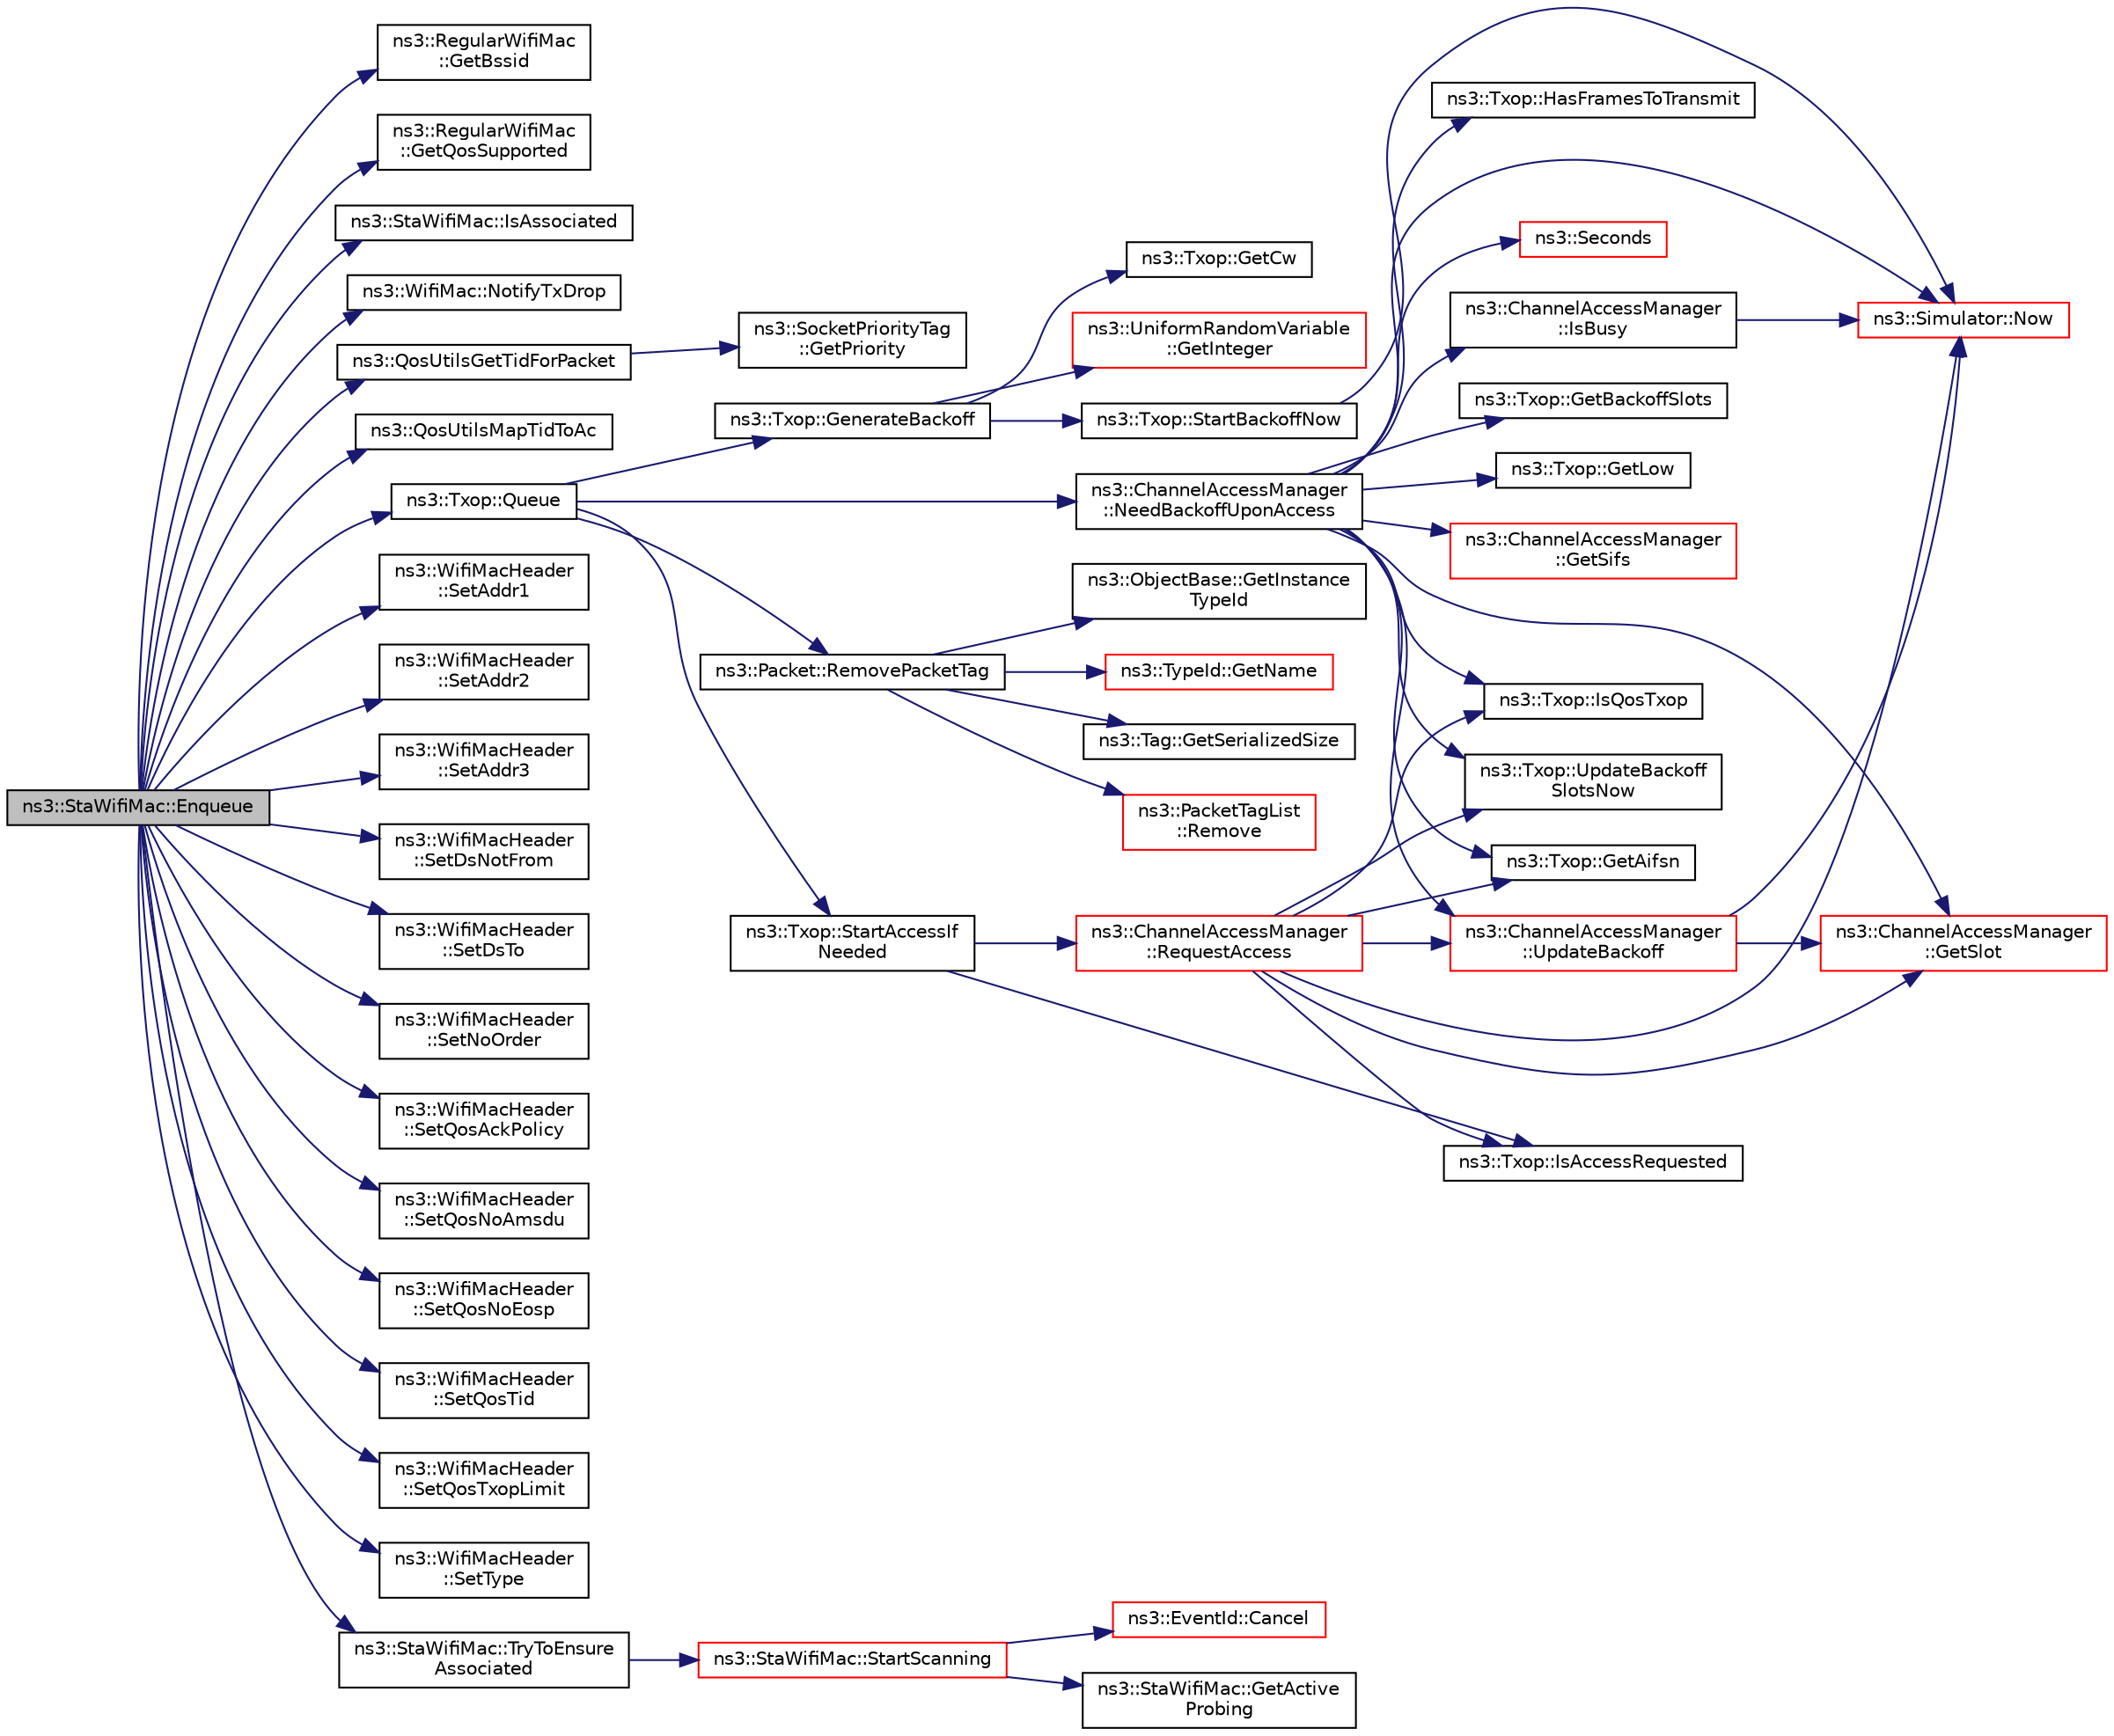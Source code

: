 digraph "ns3::StaWifiMac::Enqueue"
{
 // LATEX_PDF_SIZE
  edge [fontname="Helvetica",fontsize="10",labelfontname="Helvetica",labelfontsize="10"];
  node [fontname="Helvetica",fontsize="10",shape=record];
  rankdir="LR";
  Node1 [label="ns3::StaWifiMac::Enqueue",height=0.2,width=0.4,color="black", fillcolor="grey75", style="filled", fontcolor="black",tooltip=" "];
  Node1 -> Node2 [color="midnightblue",fontsize="10",style="solid",fontname="Helvetica"];
  Node2 [label="ns3::RegularWifiMac\l::GetBssid",height=0.2,width=0.4,color="black", fillcolor="white", style="filled",URL="$classns3_1_1_regular_wifi_mac.html#ae94a96d4c653e4f0c6e501b54e63ee38",tooltip=" "];
  Node1 -> Node3 [color="midnightblue",fontsize="10",style="solid",fontname="Helvetica"];
  Node3 [label="ns3::RegularWifiMac\l::GetQosSupported",height=0.2,width=0.4,color="black", fillcolor="white", style="filled",URL="$classns3_1_1_regular_wifi_mac.html#a23b58c52d462e580bd814db6d8af3fd0",tooltip="Return whether the device supports QoS."];
  Node1 -> Node4 [color="midnightblue",fontsize="10",style="solid",fontname="Helvetica"];
  Node4 [label="ns3::StaWifiMac::IsAssociated",height=0.2,width=0.4,color="black", fillcolor="white", style="filled",URL="$classns3_1_1_sta_wifi_mac.html#a5725522486784f1db97cdb7020d41246",tooltip="Return whether we are associated with an AP."];
  Node1 -> Node5 [color="midnightblue",fontsize="10",style="solid",fontname="Helvetica"];
  Node5 [label="ns3::WifiMac::NotifyTxDrop",height=0.2,width=0.4,color="black", fillcolor="white", style="filled",URL="$classns3_1_1_wifi_mac.html#aef7418bfb03d5146dda41c392f3e6671",tooltip=" "];
  Node1 -> Node6 [color="midnightblue",fontsize="10",style="solid",fontname="Helvetica"];
  Node6 [label="ns3::QosUtilsGetTidForPacket",height=0.2,width=0.4,color="black", fillcolor="white", style="filled",URL="$group__wifi.html#gaa7ad20082f78b63633d0557d24927150",tooltip="If a QoS tag is attached to the packet, returns a value < 8."];
  Node6 -> Node7 [color="midnightblue",fontsize="10",style="solid",fontname="Helvetica"];
  Node7 [label="ns3::SocketPriorityTag\l::GetPriority",height=0.2,width=0.4,color="black", fillcolor="white", style="filled",URL="$classns3_1_1_socket_priority_tag.html#a1d256d4ad07bc839ae401bd64f9d8420",tooltip="Get the tag's priority."];
  Node1 -> Node8 [color="midnightblue",fontsize="10",style="solid",fontname="Helvetica"];
  Node8 [label="ns3::QosUtilsMapTidToAc",height=0.2,width=0.4,color="black", fillcolor="white", style="filled",URL="$group__wifi.html#ga4e36efcff6dd83eaee42e1af0de43d48",tooltip="Maps TID (Traffic ID) to Access classes."];
  Node1 -> Node9 [color="midnightblue",fontsize="10",style="solid",fontname="Helvetica"];
  Node9 [label="ns3::Txop::Queue",height=0.2,width=0.4,color="black", fillcolor="white", style="filled",URL="$classns3_1_1_txop.html#ae0a0bbafaed367559bce8c10c184666f",tooltip=" "];
  Node9 -> Node10 [color="midnightblue",fontsize="10",style="solid",fontname="Helvetica"];
  Node10 [label="ns3::Txop::GenerateBackoff",height=0.2,width=0.4,color="black", fillcolor="white", style="filled",URL="$classns3_1_1_txop.html#ae211c699c905b2186281923353ba0a26",tooltip="Generate a new backoff now."];
  Node10 -> Node11 [color="midnightblue",fontsize="10",style="solid",fontname="Helvetica"];
  Node11 [label="ns3::Txop::GetCw",height=0.2,width=0.4,color="black", fillcolor="white", style="filled",URL="$classns3_1_1_txop.html#a3b733c5a31045a10b5074f4ff8026a81",tooltip=" "];
  Node10 -> Node12 [color="midnightblue",fontsize="10",style="solid",fontname="Helvetica"];
  Node12 [label="ns3::UniformRandomVariable\l::GetInteger",height=0.2,width=0.4,color="red", fillcolor="white", style="filled",URL="$classns3_1_1_uniform_random_variable.html#ab7c7dedc88cb97e74418df2edc28a787",tooltip="Get the next random value, as an unsigned integer in the specified range ."];
  Node10 -> Node16 [color="midnightblue",fontsize="10",style="solid",fontname="Helvetica"];
  Node16 [label="ns3::Txop::StartBackoffNow",height=0.2,width=0.4,color="black", fillcolor="white", style="filled",URL="$classns3_1_1_txop.html#ad63eb9d04c01d5a3b7568cbb182fdf1d",tooltip=" "];
  Node16 -> Node17 [color="midnightblue",fontsize="10",style="solid",fontname="Helvetica"];
  Node17 [label="ns3::Simulator::Now",height=0.2,width=0.4,color="red", fillcolor="white", style="filled",URL="$classns3_1_1_simulator.html#ac3178fa975b419f7875e7105be122800",tooltip="Return the current simulation virtual time."];
  Node9 -> Node68 [color="midnightblue",fontsize="10",style="solid",fontname="Helvetica"];
  Node68 [label="ns3::ChannelAccessManager\l::NeedBackoffUponAccess",height=0.2,width=0.4,color="black", fillcolor="white", style="filled",URL="$classns3_1_1_channel_access_manager.html#ad7a1a64ddd5206865b5989d9401b70ee",tooltip="Determine if a new backoff needs to be generated when a packet is queued for transmission."];
  Node68 -> Node69 [color="midnightblue",fontsize="10",style="solid",fontname="Helvetica"];
  Node69 [label="ns3::Txop::GetAifsn",height=0.2,width=0.4,color="black", fillcolor="white", style="filled",URL="$classns3_1_1_txop.html#af15b04ad0c613024ed1f98d0eaca2cd8",tooltip="Return the number of slots that make up an AIFS."];
  Node68 -> Node70 [color="midnightblue",fontsize="10",style="solid",fontname="Helvetica"];
  Node70 [label="ns3::Txop::GetBackoffSlots",height=0.2,width=0.4,color="black", fillcolor="white", style="filled",URL="$classns3_1_1_txop.html#adbf1c8e98b66df88c983bdfb61d77bab",tooltip="Return the current number of backoff slots."];
  Node68 -> Node71 [color="midnightblue",fontsize="10",style="solid",fontname="Helvetica"];
  Node71 [label="ns3::Txop::GetLow",height=0.2,width=0.4,color="black", fillcolor="white", style="filled",URL="$classns3_1_1_txop.html#a34a0543a372e357fb7e9b9224a531ce3",tooltip="Return the MacLow associated with this Txop."];
  Node68 -> Node72 [color="midnightblue",fontsize="10",style="solid",fontname="Helvetica"];
  Node72 [label="ns3::ChannelAccessManager\l::GetSifs",height=0.2,width=0.4,color="red", fillcolor="white", style="filled",URL="$classns3_1_1_channel_access_manager.html#ace31f422caffd4e53719a4b06584eb31",tooltip="Return the Short Interframe Space (SIFS) for this PHY."];
  Node68 -> Node74 [color="midnightblue",fontsize="10",style="solid",fontname="Helvetica"];
  Node74 [label="ns3::ChannelAccessManager\l::GetSlot",height=0.2,width=0.4,color="red", fillcolor="white", style="filled",URL="$classns3_1_1_channel_access_manager.html#aa8c4231cb0442e2467e03076f3b1ffbd",tooltip="Return the slot duration for this PHY."];
  Node68 -> Node76 [color="midnightblue",fontsize="10",style="solid",fontname="Helvetica"];
  Node76 [label="ns3::Txop::HasFramesToTransmit",height=0.2,width=0.4,color="black", fillcolor="white", style="filled",URL="$classns3_1_1_txop.html#ae7aae48e34fb861683586ff5ec0ecc71",tooltip="Check if the Txop has frames to transmit."];
  Node68 -> Node77 [color="midnightblue",fontsize="10",style="solid",fontname="Helvetica"];
  Node77 [label="ns3::ChannelAccessManager\l::IsBusy",height=0.2,width=0.4,color="black", fillcolor="white", style="filled",URL="$classns3_1_1_channel_access_manager.html#a72b37a838af8ce2f374e79ac5508bcad",tooltip="Check if the device is busy sending or receiving, or NAV or CCA busy."];
  Node77 -> Node17 [color="midnightblue",fontsize="10",style="solid",fontname="Helvetica"];
  Node68 -> Node78 [color="midnightblue",fontsize="10",style="solid",fontname="Helvetica"];
  Node78 [label="ns3::Txop::IsQosTxop",height=0.2,width=0.4,color="black", fillcolor="white", style="filled",URL="$classns3_1_1_txop.html#a7ad3a446bf34065eef10bc9659a0607a",tooltip="Check for QoS TXOP."];
  Node68 -> Node17 [color="midnightblue",fontsize="10",style="solid",fontname="Helvetica"];
  Node68 -> Node79 [color="midnightblue",fontsize="10",style="solid",fontname="Helvetica"];
  Node79 [label="ns3::Seconds",height=0.2,width=0.4,color="red", fillcolor="white", style="filled",URL="$group__timecivil.html#ga33c34b816f8ff6628e33d5c8e9713b9e",tooltip="Construct a Time in the indicated unit."];
  Node68 -> Node85 [color="midnightblue",fontsize="10",style="solid",fontname="Helvetica"];
  Node85 [label="ns3::ChannelAccessManager\l::UpdateBackoff",height=0.2,width=0.4,color="red", fillcolor="white", style="filled",URL="$classns3_1_1_channel_access_manager.html#a16abdc22e5c20496f49ee0d080145b2c",tooltip="Update backoff slots for all Txops."];
  Node85 -> Node74 [color="midnightblue",fontsize="10",style="solid",fontname="Helvetica"];
  Node85 -> Node17 [color="midnightblue",fontsize="10",style="solid",fontname="Helvetica"];
  Node68 -> Node92 [color="midnightblue",fontsize="10",style="solid",fontname="Helvetica"];
  Node92 [label="ns3::Txop::UpdateBackoff\lSlotsNow",height=0.2,width=0.4,color="black", fillcolor="white", style="filled",URL="$classns3_1_1_txop.html#aab51e8f20be390e101e331aedc02a588",tooltip="Update backoff slots that nSlots has passed."];
  Node9 -> Node93 [color="midnightblue",fontsize="10",style="solid",fontname="Helvetica"];
  Node93 [label="ns3::Packet::RemovePacketTag",height=0.2,width=0.4,color="black", fillcolor="white", style="filled",URL="$classns3_1_1_packet.html#a078fe922d976a417ab25ba2f3c2fd667",tooltip="Remove a packet tag."];
  Node93 -> Node32 [color="midnightblue",fontsize="10",style="solid",fontname="Helvetica"];
  Node32 [label="ns3::ObjectBase::GetInstance\lTypeId",height=0.2,width=0.4,color="black", fillcolor="white", style="filled",URL="$classns3_1_1_object_base.html#abe5b43a6f5b99a92a4c3122db31f06fb",tooltip="Get the most derived TypeId for this Object."];
  Node93 -> Node28 [color="midnightblue",fontsize="10",style="solid",fontname="Helvetica"];
  Node28 [label="ns3::TypeId::GetName",height=0.2,width=0.4,color="red", fillcolor="white", style="filled",URL="$classns3_1_1_type_id.html#abc4965475a579c2afdc668d7a7d58374",tooltip="Get the name."];
  Node93 -> Node94 [color="midnightblue",fontsize="10",style="solid",fontname="Helvetica"];
  Node94 [label="ns3::Tag::GetSerializedSize",height=0.2,width=0.4,color="black", fillcolor="white", style="filled",URL="$classns3_1_1_tag.html#a01c8efdea943fd8cce2ef5d4d67eefa6",tooltip=" "];
  Node93 -> Node95 [color="midnightblue",fontsize="10",style="solid",fontname="Helvetica"];
  Node95 [label="ns3::PacketTagList\l::Remove",height=0.2,width=0.4,color="red", fillcolor="white", style="filled",URL="$classns3_1_1_packet_tag_list.html#a043d984c546f67adc273448747784ee3",tooltip="Remove (the first instance of) tag from the list."];
  Node9 -> Node100 [color="midnightblue",fontsize="10",style="solid",fontname="Helvetica"];
  Node100 [label="ns3::Txop::StartAccessIf\lNeeded",height=0.2,width=0.4,color="black", fillcolor="white", style="filled",URL="$classns3_1_1_txop.html#afd99f40351a5b67181f14008d0751075",tooltip="Request access from Txop if needed."];
  Node100 -> Node101 [color="midnightblue",fontsize="10",style="solid",fontname="Helvetica"];
  Node101 [label="ns3::Txop::IsAccessRequested",height=0.2,width=0.4,color="black", fillcolor="white", style="filled",URL="$classns3_1_1_txop.html#a059dde2be359c89c2b9b38cd191f7eee",tooltip=" "];
  Node100 -> Node102 [color="midnightblue",fontsize="10",style="solid",fontname="Helvetica"];
  Node102 [label="ns3::ChannelAccessManager\l::RequestAccess",height=0.2,width=0.4,color="red", fillcolor="white", style="filled",URL="$classns3_1_1_channel_access_manager.html#abb772d23a9ee81e9b6ce46b3aefc67a8",tooltip=" "];
  Node102 -> Node69 [color="midnightblue",fontsize="10",style="solid",fontname="Helvetica"];
  Node102 -> Node74 [color="midnightblue",fontsize="10",style="solid",fontname="Helvetica"];
  Node102 -> Node101 [color="midnightblue",fontsize="10",style="solid",fontname="Helvetica"];
  Node102 -> Node78 [color="midnightblue",fontsize="10",style="solid",fontname="Helvetica"];
  Node102 -> Node17 [color="midnightblue",fontsize="10",style="solid",fontname="Helvetica"];
  Node102 -> Node85 [color="midnightblue",fontsize="10",style="solid",fontname="Helvetica"];
  Node102 -> Node92 [color="midnightblue",fontsize="10",style="solid",fontname="Helvetica"];
  Node1 -> Node211 [color="midnightblue",fontsize="10",style="solid",fontname="Helvetica"];
  Node211 [label="ns3::WifiMacHeader\l::SetAddr1",height=0.2,width=0.4,color="black", fillcolor="white", style="filled",URL="$classns3_1_1_wifi_mac_header.html#a6478a02b80d5c01657714c5c7a0ae1cb",tooltip="Fill the Address 1 field with the given address."];
  Node1 -> Node212 [color="midnightblue",fontsize="10",style="solid",fontname="Helvetica"];
  Node212 [label="ns3::WifiMacHeader\l::SetAddr2",height=0.2,width=0.4,color="black", fillcolor="white", style="filled",URL="$classns3_1_1_wifi_mac_header.html#ab6a0efdc43d39b5da5d17eae9665271d",tooltip="Fill the Address 2 field with the given address."];
  Node1 -> Node213 [color="midnightblue",fontsize="10",style="solid",fontname="Helvetica"];
  Node213 [label="ns3::WifiMacHeader\l::SetAddr3",height=0.2,width=0.4,color="black", fillcolor="white", style="filled",URL="$classns3_1_1_wifi_mac_header.html#ace2fd1624db247bd42cbe9182996bb0e",tooltip="Fill the Address 3 field with the given address."];
  Node1 -> Node214 [color="midnightblue",fontsize="10",style="solid",fontname="Helvetica"];
  Node214 [label="ns3::WifiMacHeader\l::SetDsNotFrom",height=0.2,width=0.4,color="black", fillcolor="white", style="filled",URL="$classns3_1_1_wifi_mac_header.html#a02edeb349da4aacc6b376fcf76ff99cc",tooltip="Un-set the From DS bit in the Frame Control field."];
  Node1 -> Node215 [color="midnightblue",fontsize="10",style="solid",fontname="Helvetica"];
  Node215 [label="ns3::WifiMacHeader\l::SetDsTo",height=0.2,width=0.4,color="black", fillcolor="white", style="filled",URL="$classns3_1_1_wifi_mac_header.html#a577e95535beca95ba7f4a61a61e8b17d",tooltip="Set the To DS bit in the Frame Control field."];
  Node1 -> Node216 [color="midnightblue",fontsize="10",style="solid",fontname="Helvetica"];
  Node216 [label="ns3::WifiMacHeader\l::SetNoOrder",height=0.2,width=0.4,color="black", fillcolor="white", style="filled",URL="$classns3_1_1_wifi_mac_header.html#aaea421fc6dbb1c2d1a8553fc6826ba21",tooltip="Unset order bit in the frame control field."];
  Node1 -> Node217 [color="midnightblue",fontsize="10",style="solid",fontname="Helvetica"];
  Node217 [label="ns3::WifiMacHeader\l::SetQosAckPolicy",height=0.2,width=0.4,color="black", fillcolor="white", style="filled",URL="$classns3_1_1_wifi_mac_header.html#a0f884f7997eaf10238ad3c2367332e82",tooltip="Set the QoS Ack policy in the QoS control field."];
  Node1 -> Node218 [color="midnightblue",fontsize="10",style="solid",fontname="Helvetica"];
  Node218 [label="ns3::WifiMacHeader\l::SetQosNoAmsdu",height=0.2,width=0.4,color="black", fillcolor="white", style="filled",URL="$classns3_1_1_wifi_mac_header.html#ab2ebe7fcf213a774655f0a32e529bf4e",tooltip="Set that A-MSDU is not present."];
  Node1 -> Node219 [color="midnightblue",fontsize="10",style="solid",fontname="Helvetica"];
  Node219 [label="ns3::WifiMacHeader\l::SetQosNoEosp",height=0.2,width=0.4,color="black", fillcolor="white", style="filled",URL="$classns3_1_1_wifi_mac_header.html#a911b989fc89a91b53bfb12b9005eeb09",tooltip="Un-set the end of service period (EOSP) bit in the QoS control field."];
  Node1 -> Node220 [color="midnightblue",fontsize="10",style="solid",fontname="Helvetica"];
  Node220 [label="ns3::WifiMacHeader\l::SetQosTid",height=0.2,width=0.4,color="black", fillcolor="white", style="filled",URL="$classns3_1_1_wifi_mac_header.html#a84a98932f5b66cca86bdfaa9cb1bcf7b",tooltip="Set the TID for the QoS header."];
  Node1 -> Node221 [color="midnightblue",fontsize="10",style="solid",fontname="Helvetica"];
  Node221 [label="ns3::WifiMacHeader\l::SetQosTxopLimit",height=0.2,width=0.4,color="black", fillcolor="white", style="filled",URL="$classns3_1_1_wifi_mac_header.html#a3fd739ae35e6a8deb3b14f81f81e9b36",tooltip="Set TXOP limit in the QoS control field."];
  Node1 -> Node222 [color="midnightblue",fontsize="10",style="solid",fontname="Helvetica"];
  Node222 [label="ns3::WifiMacHeader\l::SetType",height=0.2,width=0.4,color="black", fillcolor="white", style="filled",URL="$classns3_1_1_wifi_mac_header.html#a71172371f11f1cfcb3912bb03134c285",tooltip="Set Type/Subtype values with the correct values depending on the given type."];
  Node1 -> Node223 [color="midnightblue",fontsize="10",style="solid",fontname="Helvetica"];
  Node223 [label="ns3::StaWifiMac::TryToEnsure\lAssociated",height=0.2,width=0.4,color="black", fillcolor="white", style="filled",URL="$classns3_1_1_sta_wifi_mac.html#a545fb78eb8b89ee48512820e31d76a81",tooltip="Try to ensure that we are associated with an AP by taking an appropriate action depending on the curr..."];
  Node223 -> Node224 [color="midnightblue",fontsize="10",style="solid",fontname="Helvetica"];
  Node224 [label="ns3::StaWifiMac::StartScanning",height=0.2,width=0.4,color="red", fillcolor="white", style="filled",URL="$classns3_1_1_sta_wifi_mac.html#a9c007448763eb89846914c4c836cacc1",tooltip="Start the scanning process which trigger active or passive scanning based on the active probing flag."];
  Node224 -> Node186 [color="midnightblue",fontsize="10",style="solid",fontname="Helvetica"];
  Node186 [label="ns3::EventId::Cancel",height=0.2,width=0.4,color="red", fillcolor="white", style="filled",URL="$classns3_1_1_event_id.html#a993ae94e48e014e1afd47edb16db7a11",tooltip="This method is syntactic sugar for the ns3::Simulator::Cancel method."];
  Node224 -> Node225 [color="midnightblue",fontsize="10",style="solid",fontname="Helvetica"];
  Node225 [label="ns3::StaWifiMac::GetActive\lProbing",height=0.2,width=0.4,color="black", fillcolor="white", style="filled",URL="$classns3_1_1_sta_wifi_mac.html#aebc2fbfa1d215bfd3ff26a7f78b78b98",tooltip="Return whether active probing is enabled."];
}
